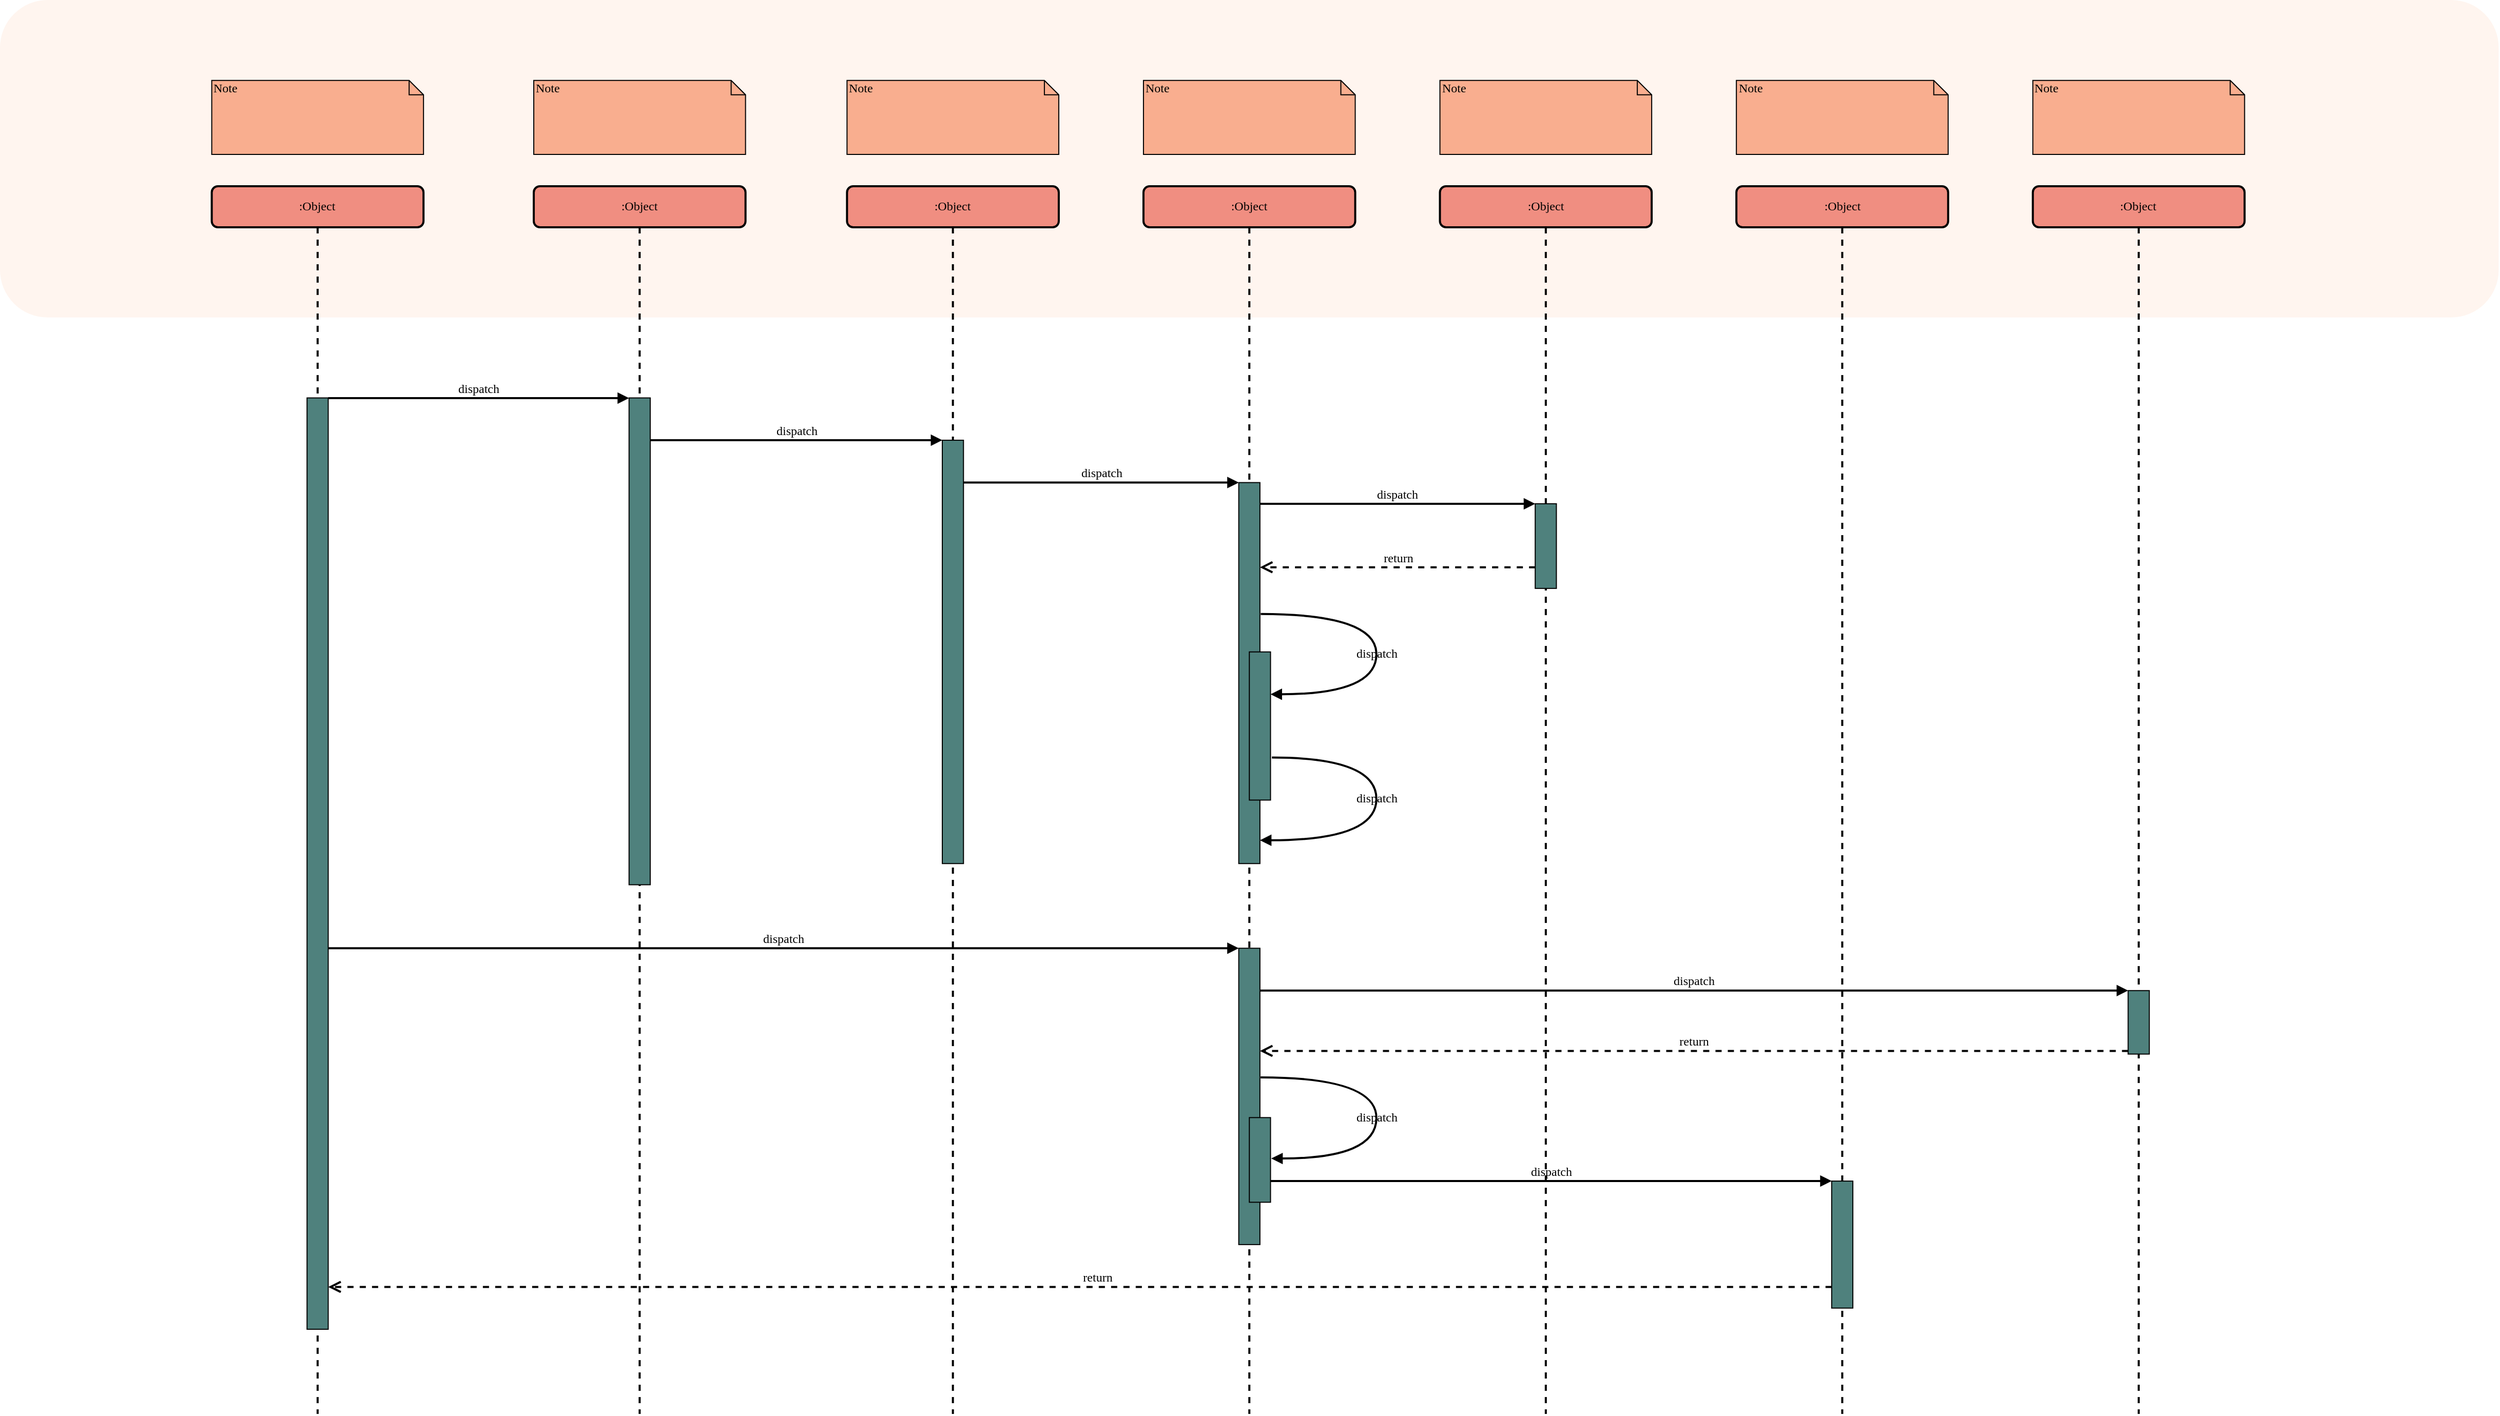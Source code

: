 <mxfile version="15.5.8" type="github"><diagram id="Ya-vUn8m15GXIRMxWpKQ" name="Page-1"><mxGraphModel dx="4074" dy="1946" grid="1" gridSize="10" guides="1" tooltips="1" connect="1" arrows="1" fold="1" page="1" pageScale="1" pageWidth="850" pageHeight="1100" math="0" shadow="0"><root><mxCell id="0"/><mxCell id="1" parent="0"/><mxCell id="376uQ_hX9Y5gTfsQJbmF-1" value="" style="rounded=1;whiteSpace=wrap;html=1;strokeColor=none;strokeWidth=4;fillColor=#FFF5EF;" parent="1" vertex="1"><mxGeometry x="380" y="340" width="2434.23" height="309.436" as="geometry"/></mxCell><mxCell id="376uQ_hX9Y5gTfsQJbmF-2" value=":Object" style="shape=umlLifeline;perimeter=lifelinePerimeter;whiteSpace=wrap;html=1;container=1;collapsible=0;recursiveResize=0;outlineConnect=0;rounded=1;shadow=0;comic=0;labelBackgroundColor=none;strokeWidth=2;fontFamily=Verdana;fontSize=12;align=center;fillColor=#F08E81;" parent="1" vertex="1"><mxGeometry x="899.998" y="521.494" width="206.291" height="1196.486" as="geometry"/></mxCell><mxCell id="376uQ_hX9Y5gTfsQJbmF-3" value="" style="html=1;points=[];perimeter=orthogonalPerimeter;rounded=0;shadow=0;comic=0;labelBackgroundColor=none;strokeWidth=1;fontFamily=Verdana;fontSize=12;align=center;fillColor=#4F817D;" parent="376uQ_hX9Y5gTfsQJbmF-2" vertex="1"><mxGeometry x="92.831" y="206.291" width="20.629" height="474.468" as="geometry"/></mxCell><mxCell id="376uQ_hX9Y5gTfsQJbmF-4" value=":Object" style="shape=umlLifeline;perimeter=lifelinePerimeter;whiteSpace=wrap;html=1;container=1;collapsible=0;recursiveResize=0;outlineConnect=0;rounded=1;shadow=0;comic=0;labelBackgroundColor=none;strokeWidth=2;fontFamily=Verdana;fontSize=12;align=center;fillColor=#F08E81;" parent="1" vertex="1"><mxGeometry x="1205.163" y="521.494" width="206.291" height="1196.486" as="geometry"/></mxCell><mxCell id="376uQ_hX9Y5gTfsQJbmF-5" value="" style="html=1;points=[];perimeter=orthogonalPerimeter;rounded=0;shadow=0;comic=0;labelBackgroundColor=none;strokeWidth=1;fontFamily=Verdana;fontSize=12;align=center;fillColor=#4F817D;" parent="376uQ_hX9Y5gTfsQJbmF-4" vertex="1"><mxGeometry x="92.831" y="247.549" width="20.629" height="412.581" as="geometry"/></mxCell><mxCell id="376uQ_hX9Y5gTfsQJbmF-6" value=":Object" style="shape=umlLifeline;perimeter=lifelinePerimeter;whiteSpace=wrap;html=1;container=1;collapsible=0;recursiveResize=0;outlineConnect=0;rounded=1;shadow=0;comic=0;labelBackgroundColor=none;strokeWidth=2;fontFamily=Verdana;fontSize=12;align=center;fillColor=#F08E81;" parent="1" vertex="1"><mxGeometry x="1493.97" y="521.494" width="206.291" height="1196.486" as="geometry"/></mxCell><mxCell id="376uQ_hX9Y5gTfsQJbmF-7" value=":Object" style="shape=umlLifeline;perimeter=lifelinePerimeter;whiteSpace=wrap;html=1;container=1;collapsible=0;recursiveResize=0;outlineConnect=0;rounded=1;shadow=0;comic=0;labelBackgroundColor=none;strokeWidth=2;fontFamily=Verdana;fontSize=12;align=center;fillColor=#F08E81;" parent="1" vertex="1"><mxGeometry x="1782.777" y="521.494" width="206.291" height="1196.486" as="geometry"/></mxCell><mxCell id="376uQ_hX9Y5gTfsQJbmF-8" value=":Object" style="shape=umlLifeline;perimeter=lifelinePerimeter;whiteSpace=wrap;html=1;container=1;collapsible=0;recursiveResize=0;outlineConnect=0;rounded=1;shadow=0;comic=0;labelBackgroundColor=none;strokeWidth=2;fontFamily=Verdana;fontSize=12;align=center;fillColor=#F08E81;" parent="1" vertex="1"><mxGeometry x="2071.584" y="521.494" width="206.291" height="1196.486" as="geometry"/></mxCell><mxCell id="376uQ_hX9Y5gTfsQJbmF-9" value="" style="html=1;points=[];perimeter=orthogonalPerimeter;rounded=0;shadow=0;comic=0;labelBackgroundColor=none;strokeWidth=1;fontFamily=Verdana;fontSize=12;align=center;fillColor=#4F817D;" parent="376uQ_hX9Y5gTfsQJbmF-8" vertex="1"><mxGeometry x="92.831" y="969.566" width="20.629" height="123.774" as="geometry"/></mxCell><mxCell id="376uQ_hX9Y5gTfsQJbmF-10" value=":Object" style="shape=umlLifeline;perimeter=lifelinePerimeter;whiteSpace=wrap;html=1;container=1;collapsible=0;recursiveResize=0;outlineConnect=0;rounded=1;shadow=0;comic=0;labelBackgroundColor=none;strokeWidth=2;fontFamily=Verdana;fontSize=12;align=center;fillColor=#F08E81;" parent="1" vertex="1"><mxGeometry x="2360.391" y="521.494" width="206.291" height="1196.486" as="geometry"/></mxCell><mxCell id="376uQ_hX9Y5gTfsQJbmF-11" value=":Object" style="shape=umlLifeline;perimeter=lifelinePerimeter;whiteSpace=wrap;html=1;container=1;collapsible=0;recursiveResize=0;outlineConnect=0;rounded=1;shadow=0;comic=0;labelBackgroundColor=none;strokeWidth=2;fontFamily=Verdana;fontSize=12;align=center;fillColor=#F08E81;" parent="1" vertex="1"><mxGeometry x="586.291" y="521.494" width="206.291" height="1196.486" as="geometry"/></mxCell><mxCell id="376uQ_hX9Y5gTfsQJbmF-12" value="" style="html=1;points=[];perimeter=orthogonalPerimeter;rounded=0;shadow=0;comic=0;labelBackgroundColor=none;strokeWidth=1;fontFamily=Verdana;fontSize=12;align=center;fillColor=#4F817D;" parent="376uQ_hX9Y5gTfsQJbmF-11" vertex="1"><mxGeometry x="92.831" y="206.291" width="20.629" height="907.679" as="geometry"/></mxCell><mxCell id="376uQ_hX9Y5gTfsQJbmF-13" value="" style="html=1;points=[];perimeter=orthogonalPerimeter;rounded=0;shadow=0;comic=0;labelBackgroundColor=none;strokeWidth=1;fontFamily=Verdana;fontSize=12;align=center;fillColor=#4F817D;" parent="1" vertex="1"><mxGeometry x="1586.8" y="810.301" width="20.629" height="371.323" as="geometry"/></mxCell><mxCell id="376uQ_hX9Y5gTfsQJbmF-14" value="dispatch" style="html=1;verticalAlign=bottom;endArrow=block;labelBackgroundColor=none;fontFamily=Verdana;fontSize=12;edgeStyle=elbowEdgeStyle;elbow=vertical;strokeWidth=2;" parent="1" source="376uQ_hX9Y5gTfsQJbmF-5" target="376uQ_hX9Y5gTfsQJbmF-13" edge="1"><mxGeometry relative="1" as="geometry"><mxPoint x="1432.082" y="810.301" as="sourcePoint"/><Array as="points"><mxPoint x="1328.937" y="810.301"/></Array></mxGeometry></mxCell><mxCell id="376uQ_hX9Y5gTfsQJbmF-15" value="" style="html=1;points=[];perimeter=orthogonalPerimeter;rounded=0;shadow=0;comic=0;labelBackgroundColor=none;strokeWidth=1;fontFamily=Verdana;fontSize=12;align=center;fillColor=#4F817D;" parent="1" vertex="1"><mxGeometry x="1875.607" y="830.93" width="20.629" height="82.516" as="geometry"/></mxCell><mxCell id="376uQ_hX9Y5gTfsQJbmF-16" value="dispatch" style="html=1;verticalAlign=bottom;endArrow=block;entryX=0;entryY=0;labelBackgroundColor=none;fontFamily=Verdana;fontSize=12;edgeStyle=elbowEdgeStyle;elbow=vertical;strokeWidth=2;" parent="1" source="376uQ_hX9Y5gTfsQJbmF-13" target="376uQ_hX9Y5gTfsQJbmF-15" edge="1"><mxGeometry relative="1" as="geometry"><mxPoint x="1720.889" y="830.93" as="sourcePoint"/></mxGeometry></mxCell><mxCell id="376uQ_hX9Y5gTfsQJbmF-17" value="return" style="html=1;verticalAlign=bottom;endArrow=open;dashed=1;endSize=8;labelBackgroundColor=none;fontFamily=Verdana;fontSize=12;edgeStyle=elbowEdgeStyle;elbow=vertical;strokeWidth=2;" parent="1" source="376uQ_hX9Y5gTfsQJbmF-15" target="376uQ_hX9Y5gTfsQJbmF-13" edge="1"><mxGeometry relative="1" as="geometry"><mxPoint x="1720.889" y="987.711" as="targetPoint"/><Array as="points"><mxPoint x="1762.148" y="892.818"/><mxPoint x="1824.035" y="892.818"/></Array></mxGeometry></mxCell><mxCell id="376uQ_hX9Y5gTfsQJbmF-18" value="" style="html=1;points=[];perimeter=orthogonalPerimeter;rounded=0;shadow=0;comic=0;labelBackgroundColor=none;strokeWidth=1;fontFamily=Verdana;fontSize=12;align=center;fillColor=#4F817D;" parent="1" vertex="1"><mxGeometry x="1586.8" y="1264.141" width="20.629" height="288.807" as="geometry"/></mxCell><mxCell id="376uQ_hX9Y5gTfsQJbmF-19" value="dispatch" style="html=1;verticalAlign=bottom;endArrow=block;entryX=0;entryY=0;labelBackgroundColor=none;fontFamily=Verdana;fontSize=12;strokeWidth=2;" parent="1" source="376uQ_hX9Y5gTfsQJbmF-12" target="376uQ_hX9Y5gTfsQJbmF-18" edge="1"><mxGeometry relative="1" as="geometry"><mxPoint x="1432.082" y="1222.883" as="sourcePoint"/></mxGeometry></mxCell><mxCell id="376uQ_hX9Y5gTfsQJbmF-20" value="" style="html=1;points=[];perimeter=orthogonalPerimeter;rounded=0;shadow=0;comic=0;labelBackgroundColor=none;strokeColor=#000000;strokeWidth=1;fontFamily=Verdana;fontSize=12;fontColor=#000000;align=center;fillColor=#4F817D;" parent="1" vertex="1"><mxGeometry x="2453.221" y="1305.399" width="20.629" height="61.887" as="geometry"/></mxCell><mxCell id="376uQ_hX9Y5gTfsQJbmF-21" value="dispatch" style="html=1;verticalAlign=bottom;endArrow=block;entryX=0;entryY=0;labelBackgroundColor=none;fontFamily=Verdana;fontSize=12;strokeWidth=2;" parent="1" source="376uQ_hX9Y5gTfsQJbmF-18" target="376uQ_hX9Y5gTfsQJbmF-20" edge="1"><mxGeometry relative="1" as="geometry"><mxPoint x="2298.503" y="1057.85" as="sourcePoint"/></mxGeometry></mxCell><mxCell id="376uQ_hX9Y5gTfsQJbmF-22" value="return" style="html=1;verticalAlign=bottom;endArrow=open;dashed=1;endSize=8;exitX=0;exitY=0.95;labelBackgroundColor=none;fontFamily=Verdana;fontSize=12;strokeWidth=2;" parent="1" source="376uQ_hX9Y5gTfsQJbmF-20" target="376uQ_hX9Y5gTfsQJbmF-18" edge="1"><mxGeometry relative="1" as="geometry"><mxPoint x="2298.503" y="1214.631" as="targetPoint"/></mxGeometry></mxCell><mxCell id="376uQ_hX9Y5gTfsQJbmF-23" value="dispatch" style="html=1;verticalAlign=bottom;endArrow=block;entryX=0;entryY=0;labelBackgroundColor=none;fontFamily=Verdana;fontSize=12;edgeStyle=elbowEdgeStyle;elbow=vertical;strokeWidth=2;" parent="1" source="376uQ_hX9Y5gTfsQJbmF-30" target="376uQ_hX9Y5gTfsQJbmF-9" edge="1"><mxGeometry relative="1" as="geometry"><mxPoint x="2030.325" y="1491.06" as="sourcePoint"/></mxGeometry></mxCell><mxCell id="376uQ_hX9Y5gTfsQJbmF-24" value="return" style="html=1;verticalAlign=bottom;endArrow=open;dashed=1;endSize=8;labelBackgroundColor=none;fontFamily=Verdana;fontSize=12;edgeStyle=elbowEdgeStyle;elbow=vertical;strokeWidth=2;" parent="1" source="376uQ_hX9Y5gTfsQJbmF-9" target="376uQ_hX9Y5gTfsQJbmF-12" edge="1"><mxGeometry x="-0.023" relative="1" as="geometry"><mxPoint x="2030.325" y="1647.841" as="targetPoint"/><Array as="points"><mxPoint x="1555.857" y="1594.206"/></Array><mxPoint as="offset"/></mxGeometry></mxCell><mxCell id="376uQ_hX9Y5gTfsQJbmF-25" value="dispatch" style="html=1;verticalAlign=bottom;endArrow=block;entryX=0;entryY=0;labelBackgroundColor=none;fontFamily=Verdana;fontSize=12;edgeStyle=elbowEdgeStyle;elbow=vertical;strokeWidth=2;" parent="1" source="376uQ_hX9Y5gTfsQJbmF-12" target="376uQ_hX9Y5gTfsQJbmF-3" edge="1"><mxGeometry relative="1" as="geometry"><mxPoint x="833.839" y="748.414" as="sourcePoint"/></mxGeometry></mxCell><mxCell id="376uQ_hX9Y5gTfsQJbmF-26" value="dispatch" style="html=1;verticalAlign=bottom;endArrow=block;entryX=0;entryY=0;labelBackgroundColor=none;fontFamily=Verdana;fontSize=12;edgeStyle=elbowEdgeStyle;elbow=vertical;strokeWidth=2;" parent="1" source="376uQ_hX9Y5gTfsQJbmF-3" target="376uQ_hX9Y5gTfsQJbmF-5" edge="1"><mxGeometry relative="1" as="geometry"><mxPoint x="1143.276" y="769.043" as="sourcePoint"/></mxGeometry></mxCell><mxCell id="376uQ_hX9Y5gTfsQJbmF-27" value="" style="html=1;points=[];perimeter=orthogonalPerimeter;rounded=0;shadow=0;comic=0;labelBackgroundColor=none;strokeWidth=1;fontFamily=Verdana;fontSize=12;align=center;fillColor=#4F817D;" parent="1" vertex="1"><mxGeometry x="1597.115" y="975.334" width="20.629" height="144.403" as="geometry"/></mxCell><mxCell id="376uQ_hX9Y5gTfsQJbmF-28" value="dispatch" style="html=1;verticalAlign=bottom;endArrow=block;labelBackgroundColor=none;fontFamily=Verdana;fontSize=12;elbow=vertical;edgeStyle=orthogonalEdgeStyle;curved=1;entryX=1;entryY=0.286;entryPerimeter=0;exitX=1.038;exitY=0.345;exitPerimeter=0;strokeWidth=2;" parent="1" source="376uQ_hX9Y5gTfsQJbmF-13" target="376uQ_hX9Y5gTfsQJbmF-27" edge="1"><mxGeometry x="0.09" relative="1" as="geometry"><mxPoint x="1339.252" y="830.93" as="sourcePoint"/><mxPoint x="1607.43" y="830.93" as="targetPoint"/><Array as="points"><mxPoint x="1720.889" y="938.202"/><mxPoint x="1720.889" y="1016.592"/></Array><mxPoint as="offset"/></mxGeometry></mxCell><mxCell id="376uQ_hX9Y5gTfsQJbmF-29" value="dispatch" style="html=1;verticalAlign=bottom;endArrow=block;labelBackgroundColor=none;fontFamily=Verdana;fontSize=12;elbow=vertical;edgeStyle=orthogonalEdgeStyle;curved=1;exitX=1.066;exitY=0.713;exitPerimeter=0;strokeWidth=2;" parent="1" source="376uQ_hX9Y5gTfsQJbmF-27" edge="1"><mxGeometry x="0.017" relative="1" as="geometry"><mxPoint x="1639.061" y="1078.479" as="sourcePoint"/><mxPoint x="1607.43" y="1158.932" as="targetPoint"/><Array as="points"><mxPoint x="1720.889" y="1078.479"/><mxPoint x="1720.889" y="1158.932"/></Array><mxPoint as="offset"/></mxGeometry></mxCell><mxCell id="376uQ_hX9Y5gTfsQJbmF-30" value="" style="html=1;points=[];perimeter=orthogonalPerimeter;rounded=0;shadow=0;comic=0;labelBackgroundColor=none;strokeWidth=1;fontFamily=Verdana;fontSize=12;align=center;fillColor=#4F817D;" parent="1" vertex="1"><mxGeometry x="1597.115" y="1429.173" width="20.629" height="82.516" as="geometry"/></mxCell><mxCell id="376uQ_hX9Y5gTfsQJbmF-31" value="dispatch" style="html=1;verticalAlign=bottom;endArrow=block;labelBackgroundColor=none;fontFamily=Verdana;fontSize=12;elbow=vertical;edgeStyle=orthogonalEdgeStyle;curved=1;entryX=1;entryY=0.286;entryPerimeter=0;exitX=1.038;exitY=0.345;exitPerimeter=0;strokeWidth=2;" parent="1" edge="1"><mxGeometry x="0.092" relative="1" as="geometry"><mxPoint x="1608.117" y="1389.978" as="sourcePoint"/><mxPoint x="1618.432" y="1469.056" as="targetPoint"/><Array as="points"><mxPoint x="1720.889" y="1389.978"/><mxPoint x="1720.889" y="1468.368"/></Array><mxPoint as="offset"/></mxGeometry></mxCell><mxCell id="376uQ_hX9Y5gTfsQJbmF-32" value="Note" style="shape=note;whiteSpace=wrap;html=1;size=14;verticalAlign=top;align=left;spacingTop=-6;rounded=0;shadow=0;comic=0;labelBackgroundColor=none;strokeWidth=1;fontFamily=Verdana;fontSize=12;fillColor=#F9AE8F;" parent="1" vertex="1"><mxGeometry x="586.291" y="418.349" width="206.291" height="72.202" as="geometry"/></mxCell><mxCell id="376uQ_hX9Y5gTfsQJbmF-33" value="Note" style="shape=note;whiteSpace=wrap;html=1;size=14;verticalAlign=top;align=left;spacingTop=-6;rounded=0;shadow=0;comic=0;labelBackgroundColor=none;strokeWidth=1;fontFamily=Verdana;fontSize=12;fillColor=#F9AE8F;" parent="1" vertex="1"><mxGeometry x="899.998" y="418.349" width="206.291" height="72.202" as="geometry"/></mxCell><mxCell id="376uQ_hX9Y5gTfsQJbmF-34" value="Note" style="shape=note;whiteSpace=wrap;html=1;size=14;verticalAlign=top;align=left;spacingTop=-6;rounded=0;shadow=0;comic=0;labelBackgroundColor=none;strokeWidth=1;fontFamily=Verdana;fontSize=12;fillColor=#F9AE8F;" parent="1" vertex="1"><mxGeometry x="1205.163" y="418.349" width="206.291" height="72.202" as="geometry"/></mxCell><mxCell id="376uQ_hX9Y5gTfsQJbmF-35" value="Note" style="shape=note;whiteSpace=wrap;html=1;size=14;verticalAlign=top;align=left;spacingTop=-6;rounded=0;shadow=0;comic=0;labelBackgroundColor=none;strokeWidth=1;fontFamily=Verdana;fontSize=12;fillColor=#F9AE8F;" parent="1" vertex="1"><mxGeometry x="1493.97" y="418.349" width="206.291" height="72.202" as="geometry"/></mxCell><mxCell id="376uQ_hX9Y5gTfsQJbmF-36" value="Note" style="shape=note;whiteSpace=wrap;html=1;size=14;verticalAlign=top;align=left;spacingTop=-6;rounded=0;shadow=0;comic=0;labelBackgroundColor=none;strokeWidth=1;fontFamily=Verdana;fontSize=12;fillColor=#F9AE8F;" parent="1" vertex="1"><mxGeometry x="1782.777" y="418.349" width="206.291" height="72.202" as="geometry"/></mxCell><mxCell id="376uQ_hX9Y5gTfsQJbmF-37" value="Note" style="shape=note;whiteSpace=wrap;html=1;size=14;verticalAlign=top;align=left;spacingTop=-6;rounded=0;shadow=0;comic=0;labelBackgroundColor=none;strokeWidth=1;fontFamily=Verdana;fontSize=12;fillColor=#F9AE8F;" parent="1" vertex="1"><mxGeometry x="2071.584" y="418.349" width="206.291" height="72.202" as="geometry"/></mxCell><mxCell id="376uQ_hX9Y5gTfsQJbmF-38" value="Note" style="shape=note;whiteSpace=wrap;html=1;size=14;verticalAlign=top;align=left;spacingTop=-6;rounded=0;shadow=0;comic=0;labelBackgroundColor=none;strokeWidth=1;fontFamily=Verdana;fontSize=12;fillColor=#F9AE8F;" parent="1" vertex="1"><mxGeometry x="2360.391" y="418.349" width="206.291" height="72.202" as="geometry"/></mxCell></root></mxGraphModel></diagram></mxfile>